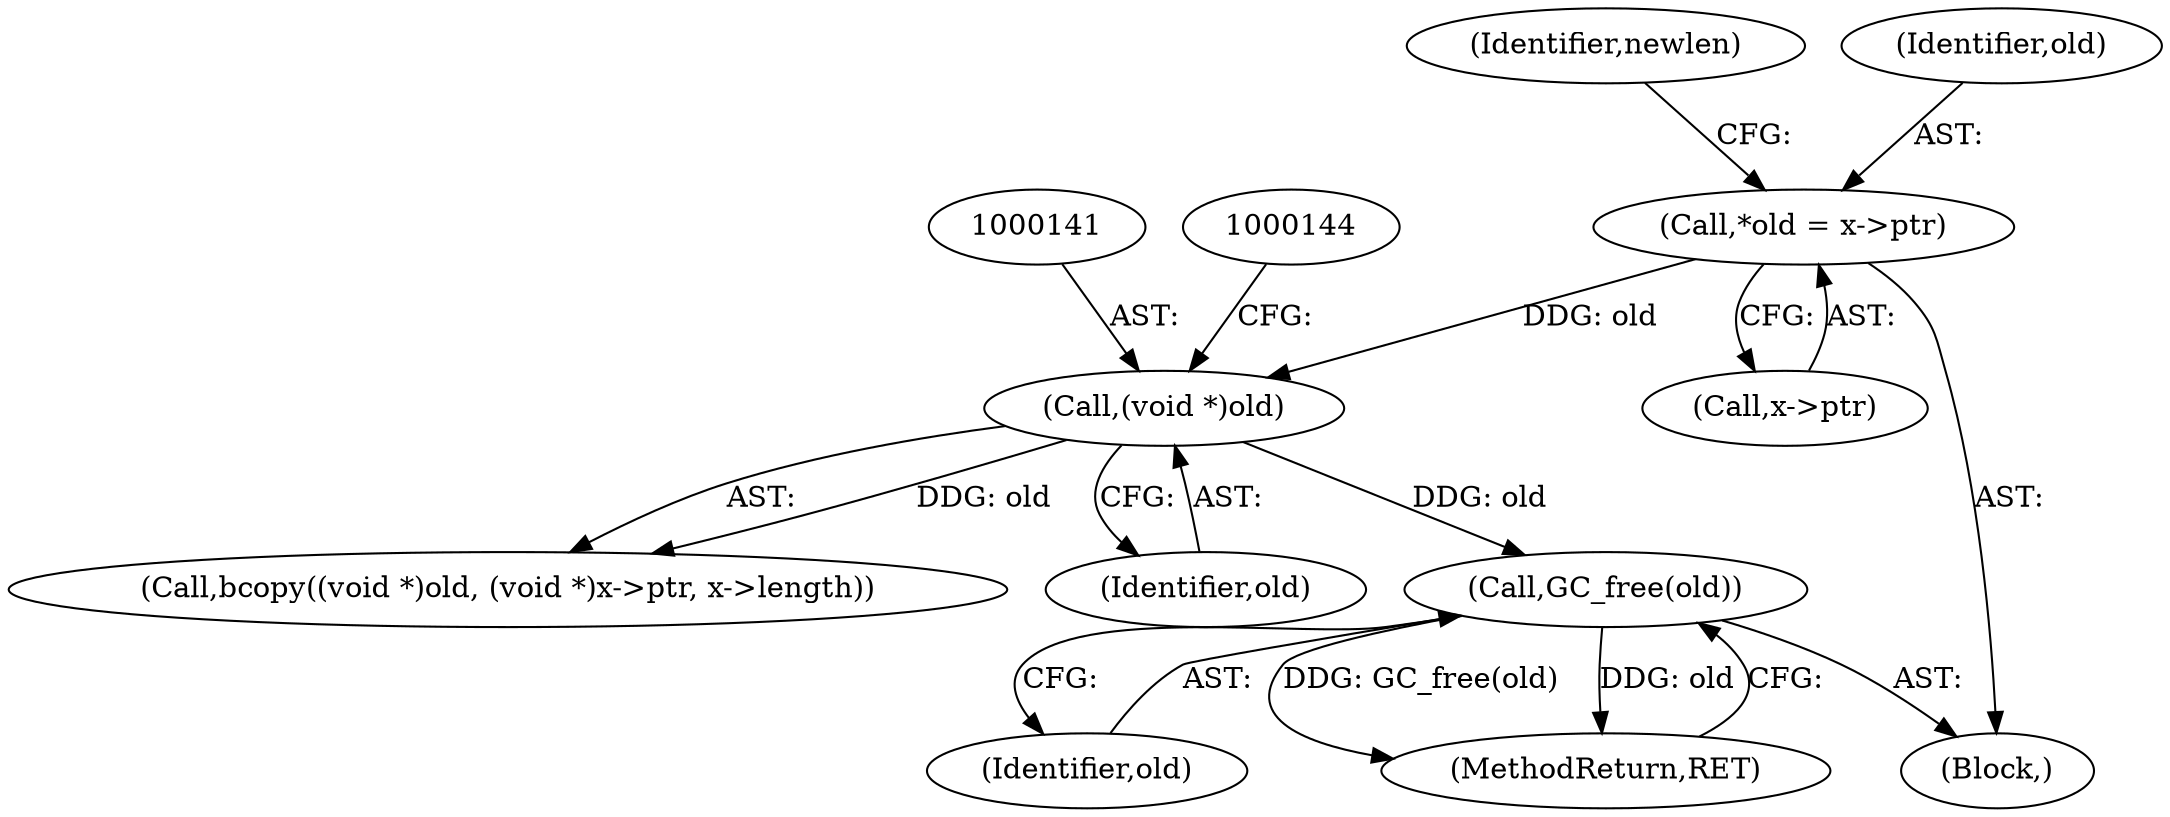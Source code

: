digraph "0_w3m_d43527cfa0dbb3ccefec4a6f7b32c1434739aa29@API" {
"1000151" [label="(Call,GC_free(old))"];
"1000140" [label="(Call,(void *)old)"];
"1000104" [label="(Call,*old = x->ptr)"];
"1000104" [label="(Call,*old = x->ptr)"];
"1000140" [label="(Call,(void *)old)"];
"1000111" [label="(Identifier,newlen)"];
"1000102" [label="(Block,)"];
"1000151" [label="(Call,GC_free(old))"];
"1000105" [label="(Identifier,old)"];
"1000152" [label="(Identifier,old)"];
"1000106" [label="(Call,x->ptr)"];
"1000139" [label="(Call,bcopy((void *)old, (void *)x->ptr, x->length))"];
"1000142" [label="(Identifier,old)"];
"1000153" [label="(MethodReturn,RET)"];
"1000151" -> "1000102"  [label="AST: "];
"1000151" -> "1000152"  [label="CFG: "];
"1000152" -> "1000151"  [label="AST: "];
"1000153" -> "1000151"  [label="CFG: "];
"1000151" -> "1000153"  [label="DDG: GC_free(old)"];
"1000151" -> "1000153"  [label="DDG: old"];
"1000140" -> "1000151"  [label="DDG: old"];
"1000140" -> "1000139"  [label="AST: "];
"1000140" -> "1000142"  [label="CFG: "];
"1000141" -> "1000140"  [label="AST: "];
"1000142" -> "1000140"  [label="AST: "];
"1000144" -> "1000140"  [label="CFG: "];
"1000140" -> "1000139"  [label="DDG: old"];
"1000104" -> "1000140"  [label="DDG: old"];
"1000104" -> "1000102"  [label="AST: "];
"1000104" -> "1000106"  [label="CFG: "];
"1000105" -> "1000104"  [label="AST: "];
"1000106" -> "1000104"  [label="AST: "];
"1000111" -> "1000104"  [label="CFG: "];
}

